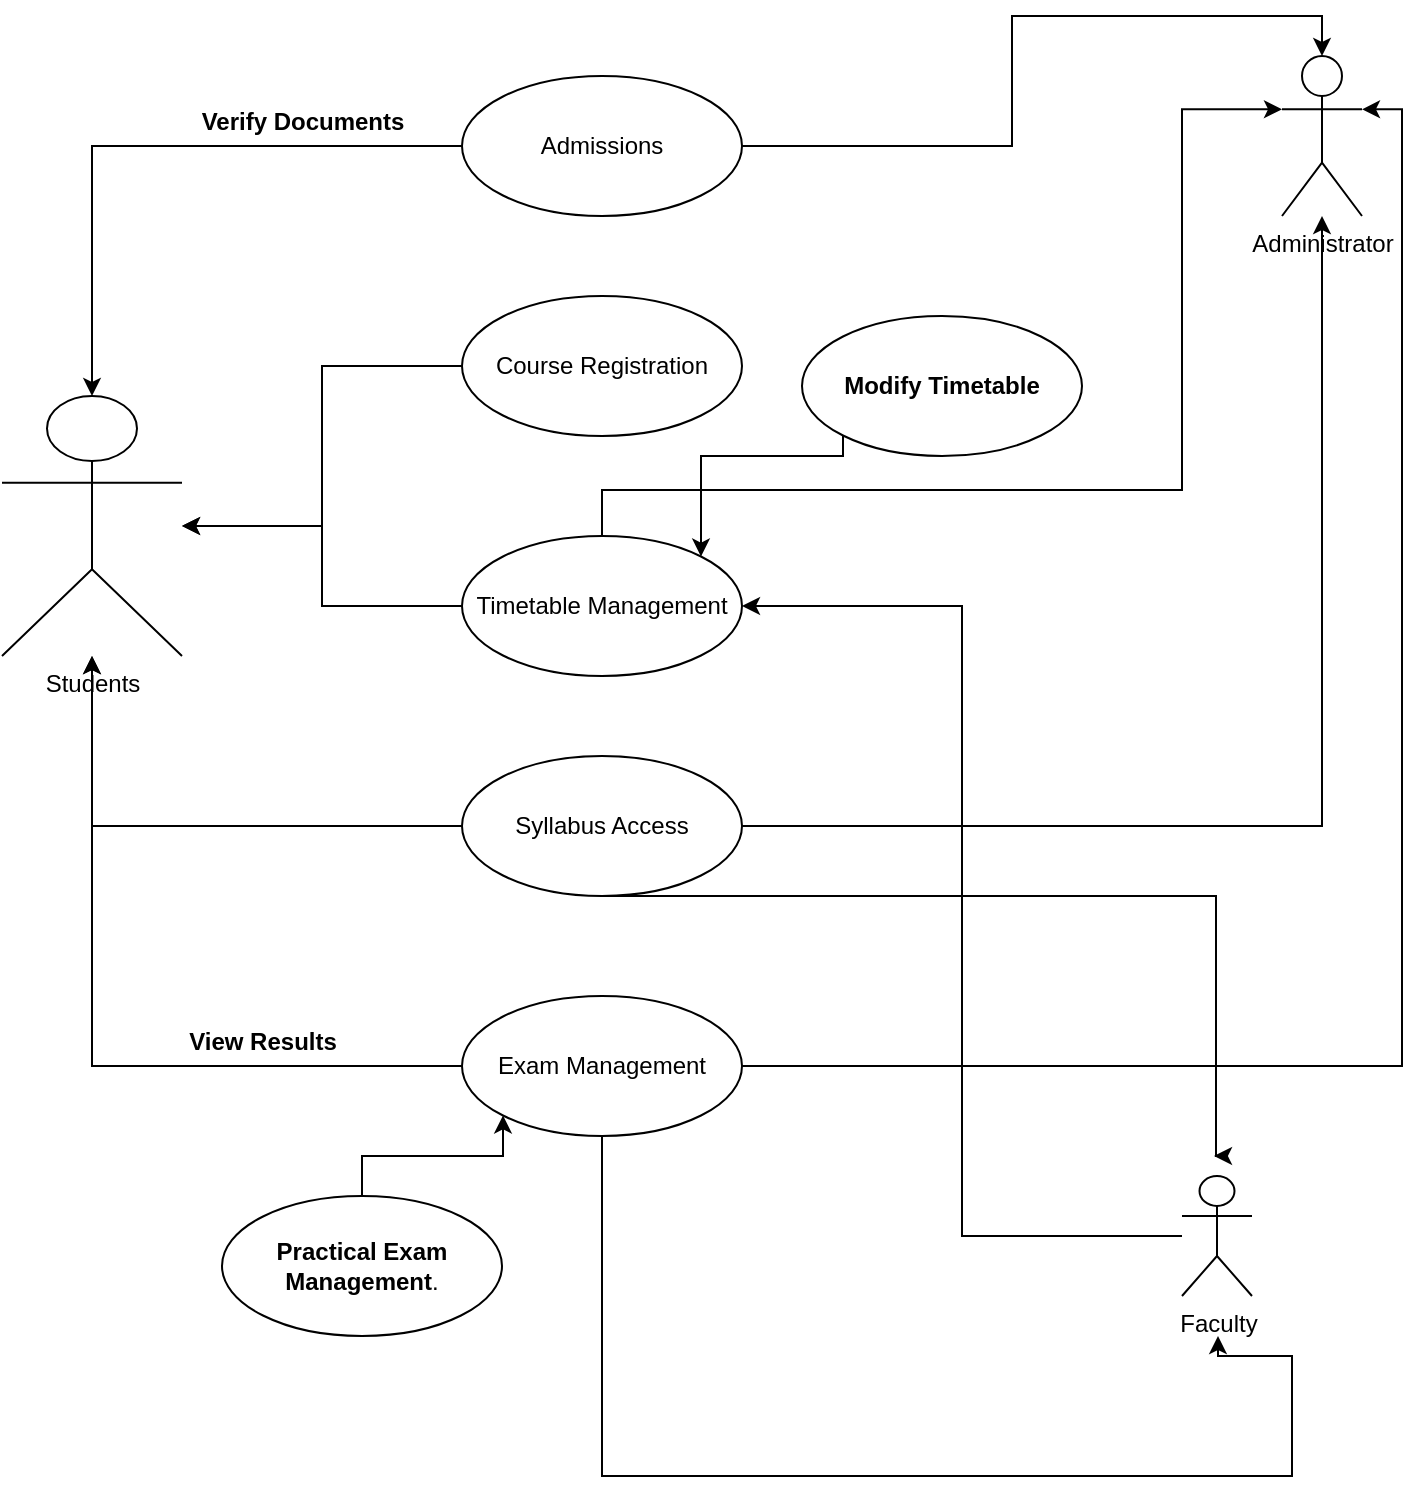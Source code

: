 <mxfile version="26.0.4">
  <diagram name="Page-1" id="aqi8N9kgmrKyW0VRrrSc">
    <mxGraphModel dx="909" dy="613" grid="1" gridSize="10" guides="1" tooltips="1" connect="1" arrows="1" fold="1" page="1" pageScale="1" pageWidth="827" pageHeight="1169" math="0" shadow="0">
      <root>
        <mxCell id="0" />
        <mxCell id="1" parent="0" />
        <mxCell id="r7BLedHF38zsyLDDg897-1" value="Students" style="shape=umlActor;verticalLabelPosition=bottom;verticalAlign=top;html=1;outlineConnect=0;" parent="1" vertex="1">
          <mxGeometry x="80" y="330" width="90" height="130" as="geometry" />
        </mxCell>
        <mxCell id="wsj3JB3xd-FZV2TPmrug-10" style="edgeStyle=orthogonalEdgeStyle;rounded=0;orthogonalLoop=1;jettySize=auto;html=1;exitX=0;exitY=0.5;exitDx=0;exitDy=0;entryX=0.5;entryY=0;entryDx=0;entryDy=0;entryPerimeter=0;" edge="1" parent="1" source="wsj3JB3xd-FZV2TPmrug-1" target="r7BLedHF38zsyLDDg897-1">
          <mxGeometry relative="1" as="geometry">
            <mxPoint x="150" y="205" as="targetPoint" />
          </mxGeometry>
        </mxCell>
        <mxCell id="wsj3JB3xd-FZV2TPmrug-1" value="Admissions" style="ellipse;whiteSpace=wrap;html=1;" vertex="1" parent="1">
          <mxGeometry x="310" y="170" width="140" height="70" as="geometry" />
        </mxCell>
        <mxCell id="wsj3JB3xd-FZV2TPmrug-11" style="edgeStyle=orthogonalEdgeStyle;rounded=0;orthogonalLoop=1;jettySize=auto;html=1;" edge="1" parent="1" source="wsj3JB3xd-FZV2TPmrug-2" target="r7BLedHF38zsyLDDg897-1">
          <mxGeometry relative="1" as="geometry" />
        </mxCell>
        <mxCell id="wsj3JB3xd-FZV2TPmrug-2" value="Course Registration" style="ellipse;whiteSpace=wrap;html=1;" vertex="1" parent="1">
          <mxGeometry x="310" y="280" width="140" height="70" as="geometry" />
        </mxCell>
        <mxCell id="wsj3JB3xd-FZV2TPmrug-12" style="edgeStyle=orthogonalEdgeStyle;rounded=0;orthogonalLoop=1;jettySize=auto;html=1;" edge="1" parent="1" source="wsj3JB3xd-FZV2TPmrug-3" target="r7BLedHF38zsyLDDg897-1">
          <mxGeometry relative="1" as="geometry" />
        </mxCell>
        <mxCell id="wsj3JB3xd-FZV2TPmrug-3" value="Timetable Management" style="ellipse;whiteSpace=wrap;html=1;" vertex="1" parent="1">
          <mxGeometry x="310" y="400" width="140" height="70" as="geometry" />
        </mxCell>
        <mxCell id="wsj3JB3xd-FZV2TPmrug-13" style="edgeStyle=orthogonalEdgeStyle;rounded=0;orthogonalLoop=1;jettySize=auto;html=1;" edge="1" parent="1" source="wsj3JB3xd-FZV2TPmrug-4" target="r7BLedHF38zsyLDDg897-1">
          <mxGeometry relative="1" as="geometry" />
        </mxCell>
        <mxCell id="wsj3JB3xd-FZV2TPmrug-17" style="edgeStyle=orthogonalEdgeStyle;rounded=0;orthogonalLoop=1;jettySize=auto;html=1;" edge="1" parent="1" source="wsj3JB3xd-FZV2TPmrug-4" target="wsj3JB3xd-FZV2TPmrug-7">
          <mxGeometry relative="1" as="geometry">
            <mxPoint x="691" y="460" as="targetPoint" />
          </mxGeometry>
        </mxCell>
        <mxCell id="wsj3JB3xd-FZV2TPmrug-4" value="Syllabus Access" style="ellipse;whiteSpace=wrap;html=1;" vertex="1" parent="1">
          <mxGeometry x="310" y="510" width="140" height="70" as="geometry" />
        </mxCell>
        <mxCell id="wsj3JB3xd-FZV2TPmrug-22" style="edgeStyle=orthogonalEdgeStyle;rounded=0;orthogonalLoop=1;jettySize=auto;html=1;" edge="1" parent="1" source="wsj3JB3xd-FZV2TPmrug-5" target="r7BLedHF38zsyLDDg897-1">
          <mxGeometry relative="1" as="geometry" />
        </mxCell>
        <mxCell id="wsj3JB3xd-FZV2TPmrug-5" value="Exam Management" style="ellipse;whiteSpace=wrap;html=1;" vertex="1" parent="1">
          <mxGeometry x="310" y="630" width="140" height="70" as="geometry" />
        </mxCell>
        <mxCell id="wsj3JB3xd-FZV2TPmrug-7" value="Administrator" style="shape=umlActor;verticalLabelPosition=bottom;verticalAlign=top;html=1;" vertex="1" parent="1">
          <mxGeometry x="720" y="160" width="40" height="80" as="geometry" />
        </mxCell>
        <mxCell id="wsj3JB3xd-FZV2TPmrug-32" style="edgeStyle=orthogonalEdgeStyle;rounded=0;orthogonalLoop=1;jettySize=auto;html=1;entryX=1;entryY=0.5;entryDx=0;entryDy=0;" edge="1" parent="1" source="wsj3JB3xd-FZV2TPmrug-8" target="wsj3JB3xd-FZV2TPmrug-3">
          <mxGeometry relative="1" as="geometry" />
        </mxCell>
        <mxCell id="wsj3JB3xd-FZV2TPmrug-8" value="Faculty" style="shape=umlActor;verticalLabelPosition=bottom;verticalAlign=top;html=1;" vertex="1" parent="1">
          <mxGeometry x="670" y="720" width="35" height="60" as="geometry" />
        </mxCell>
        <mxCell id="wsj3JB3xd-FZV2TPmrug-15" style="edgeStyle=orthogonalEdgeStyle;rounded=0;orthogonalLoop=1;jettySize=auto;html=1;entryX=0.5;entryY=0;entryDx=0;entryDy=0;entryPerimeter=0;" edge="1" parent="1" source="wsj3JB3xd-FZV2TPmrug-1" target="wsj3JB3xd-FZV2TPmrug-7">
          <mxGeometry relative="1" as="geometry" />
        </mxCell>
        <mxCell id="wsj3JB3xd-FZV2TPmrug-19" style="edgeStyle=orthogonalEdgeStyle;rounded=0;orthogonalLoop=1;jettySize=auto;html=1;entryX=1;entryY=0.333;entryDx=0;entryDy=0;entryPerimeter=0;" edge="1" parent="1" source="wsj3JB3xd-FZV2TPmrug-5" target="wsj3JB3xd-FZV2TPmrug-7">
          <mxGeometry relative="1" as="geometry" />
        </mxCell>
        <mxCell id="wsj3JB3xd-FZV2TPmrug-20" style="edgeStyle=orthogonalEdgeStyle;rounded=0;orthogonalLoop=1;jettySize=auto;html=1;" edge="1" parent="1" source="wsj3JB3xd-FZV2TPmrug-4">
          <mxGeometry relative="1" as="geometry">
            <mxPoint x="686" y="710" as="targetPoint" />
            <Array as="points">
              <mxPoint x="687" y="580" />
              <mxPoint x="687" y="710" />
            </Array>
          </mxGeometry>
        </mxCell>
        <mxCell id="wsj3JB3xd-FZV2TPmrug-23" value="View Results" style="text;align=center;fontStyle=1;verticalAlign=middle;spacingLeft=3;spacingRight=3;strokeColor=none;rotatable=0;points=[[0,0.5],[1,0.5]];portConstraint=eastwest;html=1;" vertex="1" parent="1">
          <mxGeometry x="170" y="640" width="80" height="26" as="geometry" />
        </mxCell>
        <mxCell id="wsj3JB3xd-FZV2TPmrug-24" value="Verify Documents" style="text;align=center;fontStyle=1;verticalAlign=middle;spacingLeft=3;spacingRight=3;strokeColor=none;rotatable=0;points=[[0,0.5],[1,0.5]];portConstraint=eastwest;html=1;" vertex="1" parent="1">
          <mxGeometry x="190" y="180" width="80" height="26" as="geometry" />
        </mxCell>
        <mxCell id="wsj3JB3xd-FZV2TPmrug-26" style="edgeStyle=orthogonalEdgeStyle;rounded=0;orthogonalLoop=1;jettySize=auto;html=1;" edge="1" parent="1" source="wsj3JB3xd-FZV2TPmrug-5">
          <mxGeometry relative="1" as="geometry">
            <mxPoint x="688" y="800" as="targetPoint" />
            <Array as="points">
              <mxPoint x="380" y="870" />
              <mxPoint x="725" y="870" />
              <mxPoint x="725" y="810" />
              <mxPoint x="688" y="810" />
            </Array>
          </mxGeometry>
        </mxCell>
        <mxCell id="wsj3JB3xd-FZV2TPmrug-31" style="edgeStyle=orthogonalEdgeStyle;rounded=0;orthogonalLoop=1;jettySize=auto;html=1;entryX=0;entryY=0.333;entryDx=0;entryDy=0;entryPerimeter=0;" edge="1" parent="1" source="wsj3JB3xd-FZV2TPmrug-3" target="wsj3JB3xd-FZV2TPmrug-7">
          <mxGeometry relative="1" as="geometry">
            <Array as="points">
              <mxPoint x="380" y="377" />
              <mxPoint x="670" y="377" />
              <mxPoint x="670" y="187" />
            </Array>
          </mxGeometry>
        </mxCell>
        <mxCell id="wsj3JB3xd-FZV2TPmrug-34" style="edgeStyle=orthogonalEdgeStyle;rounded=0;orthogonalLoop=1;jettySize=auto;html=1;entryX=0;entryY=1;entryDx=0;entryDy=0;" edge="1" parent="1" source="wsj3JB3xd-FZV2TPmrug-33" target="wsj3JB3xd-FZV2TPmrug-5">
          <mxGeometry relative="1" as="geometry" />
        </mxCell>
        <mxCell id="wsj3JB3xd-FZV2TPmrug-33" value="&lt;strong&gt;Practical Exam Management&lt;/strong&gt;." style="ellipse;whiteSpace=wrap;html=1;" vertex="1" parent="1">
          <mxGeometry x="190" y="730" width="140" height="70" as="geometry" />
        </mxCell>
        <mxCell id="wsj3JB3xd-FZV2TPmrug-37" style="edgeStyle=orthogonalEdgeStyle;rounded=0;orthogonalLoop=1;jettySize=auto;html=1;exitX=0;exitY=1;exitDx=0;exitDy=0;entryX=1;entryY=0;entryDx=0;entryDy=0;" edge="1" parent="1" source="wsj3JB3xd-FZV2TPmrug-35" target="wsj3JB3xd-FZV2TPmrug-3">
          <mxGeometry relative="1" as="geometry">
            <Array as="points">
              <mxPoint x="500" y="360" />
              <mxPoint x="430" y="360" />
            </Array>
          </mxGeometry>
        </mxCell>
        <mxCell id="wsj3JB3xd-FZV2TPmrug-35" value="&lt;strong&gt;Modify Timetable&lt;/strong&gt;" style="ellipse;whiteSpace=wrap;html=1;" vertex="1" parent="1">
          <mxGeometry x="480" y="290" width="140" height="70" as="geometry" />
        </mxCell>
      </root>
    </mxGraphModel>
  </diagram>
</mxfile>
